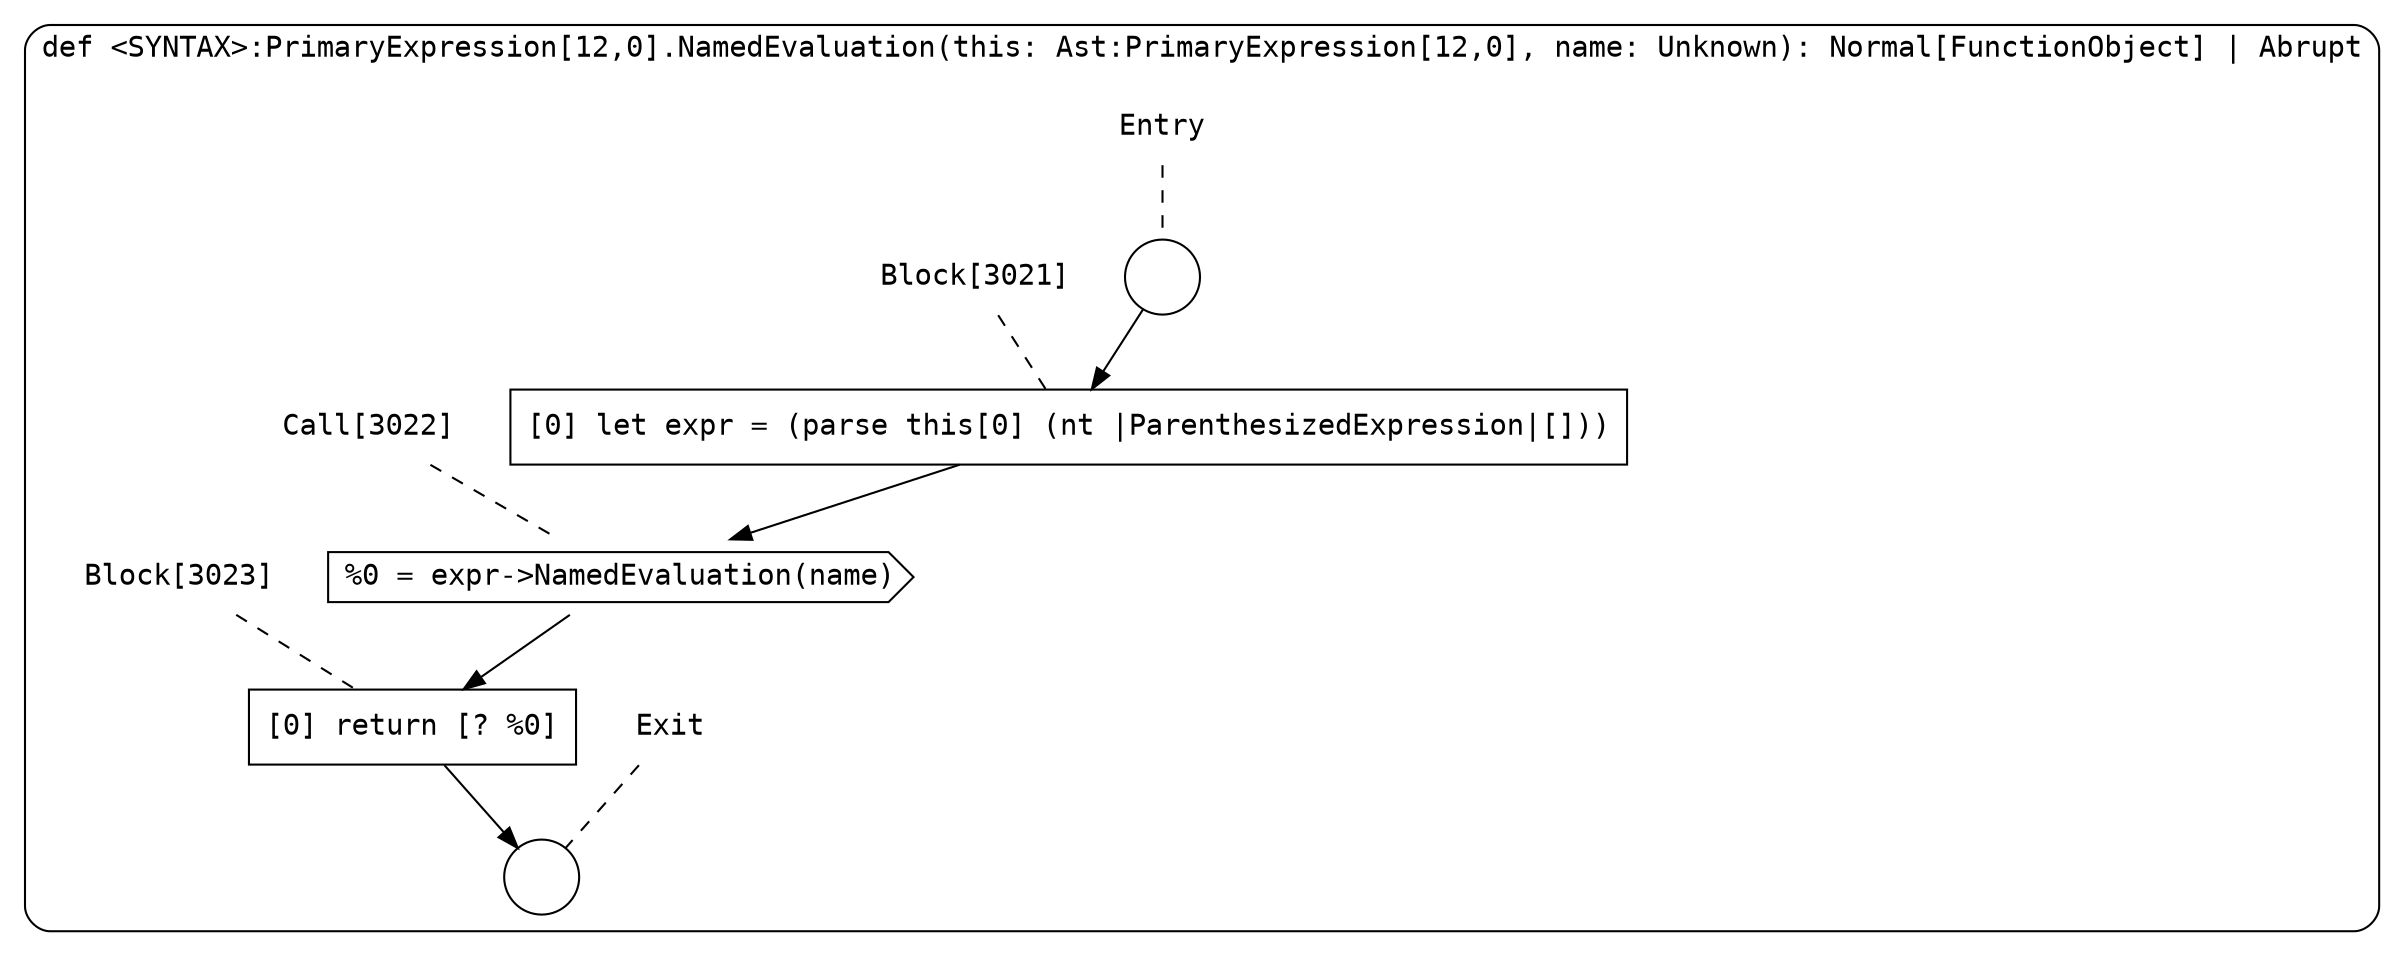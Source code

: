 digraph {
  graph [fontname = "Consolas"]
  node [fontname = "Consolas"]
  edge [fontname = "Consolas"]
  subgraph cluster782 {
    label = "def <SYNTAX>:PrimaryExpression[12,0].NamedEvaluation(this: Ast:PrimaryExpression[12,0], name: Unknown): Normal[FunctionObject] | Abrupt"
    style = rounded
    cluster782_entry_name [shape=none, label=<<font color="black">Entry</font>>]
    cluster782_entry_name -> cluster782_entry [arrowhead=none, color="black", style=dashed]
    cluster782_entry [shape=circle label=" " color="black" fillcolor="white" style=filled]
    cluster782_entry -> node3021 [color="black"]
    cluster782_exit_name [shape=none, label=<<font color="black">Exit</font>>]
    cluster782_exit_name -> cluster782_exit [arrowhead=none, color="black", style=dashed]
    cluster782_exit [shape=circle label=" " color="black" fillcolor="white" style=filled]
    node3021_name [shape=none, label=<<font color="black">Block[3021]</font>>]
    node3021_name -> node3021 [arrowhead=none, color="black", style=dashed]
    node3021 [shape=box, label=<<font color="black">[0] let expr = (parse this[0] (nt |ParenthesizedExpression|[]))<BR ALIGN="LEFT"/></font>> color="black" fillcolor="white", style=filled]
    node3021 -> node3022 [color="black"]
    node3022_name [shape=none, label=<<font color="black">Call[3022]</font>>]
    node3022_name -> node3022 [arrowhead=none, color="black", style=dashed]
    node3022 [shape=cds, label=<<font color="black">%0 = expr-&gt;NamedEvaluation(name)</font>> color="black" fillcolor="white", style=filled]
    node3022 -> node3023 [color="black"]
    node3023_name [shape=none, label=<<font color="black">Block[3023]</font>>]
    node3023_name -> node3023 [arrowhead=none, color="black", style=dashed]
    node3023 [shape=box, label=<<font color="black">[0] return [? %0]<BR ALIGN="LEFT"/></font>> color="black" fillcolor="white", style=filled]
    node3023 -> cluster782_exit [color="black"]
  }
}